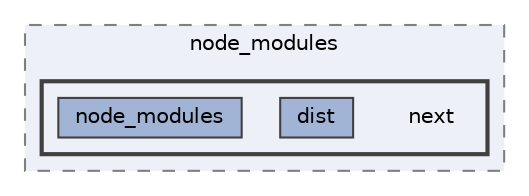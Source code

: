 digraph "C:/Users/arisc/OneDrive/Documents/GitHub/FINAL/EcoEats-Project/node_modules/next"
{
 // LATEX_PDF_SIZE
  bgcolor="transparent";
  edge [fontname=Helvetica,fontsize=10,labelfontname=Helvetica,labelfontsize=10];
  node [fontname=Helvetica,fontsize=10,shape=box,height=0.2,width=0.4];
  compound=true
  subgraph clusterdir_5091f2b68170d33f954320199e2fed0a {
    graph [ bgcolor="#edf0f7", pencolor="grey50", label="node_modules", fontname=Helvetica,fontsize=10 style="filled,dashed", URL="dir_5091f2b68170d33f954320199e2fed0a.html",tooltip=""]
  subgraph clusterdir_b143e588cd7d558a8f09cc03a6b80b19 {
    graph [ bgcolor="#edf0f7", pencolor="grey25", label="", fontname=Helvetica,fontsize=10 style="filled,bold", URL="dir_b143e588cd7d558a8f09cc03a6b80b19.html",tooltip=""]
    dir_b143e588cd7d558a8f09cc03a6b80b19 [shape=plaintext, label="next"];
  dir_c9e305a219f2b08859eb1615b6d8dbbd [label="dist", fillcolor="#a2b4d6", color="grey25", style="filled", URL="dir_c9e305a219f2b08859eb1615b6d8dbbd.html",tooltip=""];
  dir_e21628bef1d2e063d3533145e1c8c4ff [label="node_modules", fillcolor="#a2b4d6", color="grey25", style="filled", URL="dir_e21628bef1d2e063d3533145e1c8c4ff.html",tooltip=""];
  }
  }
}
